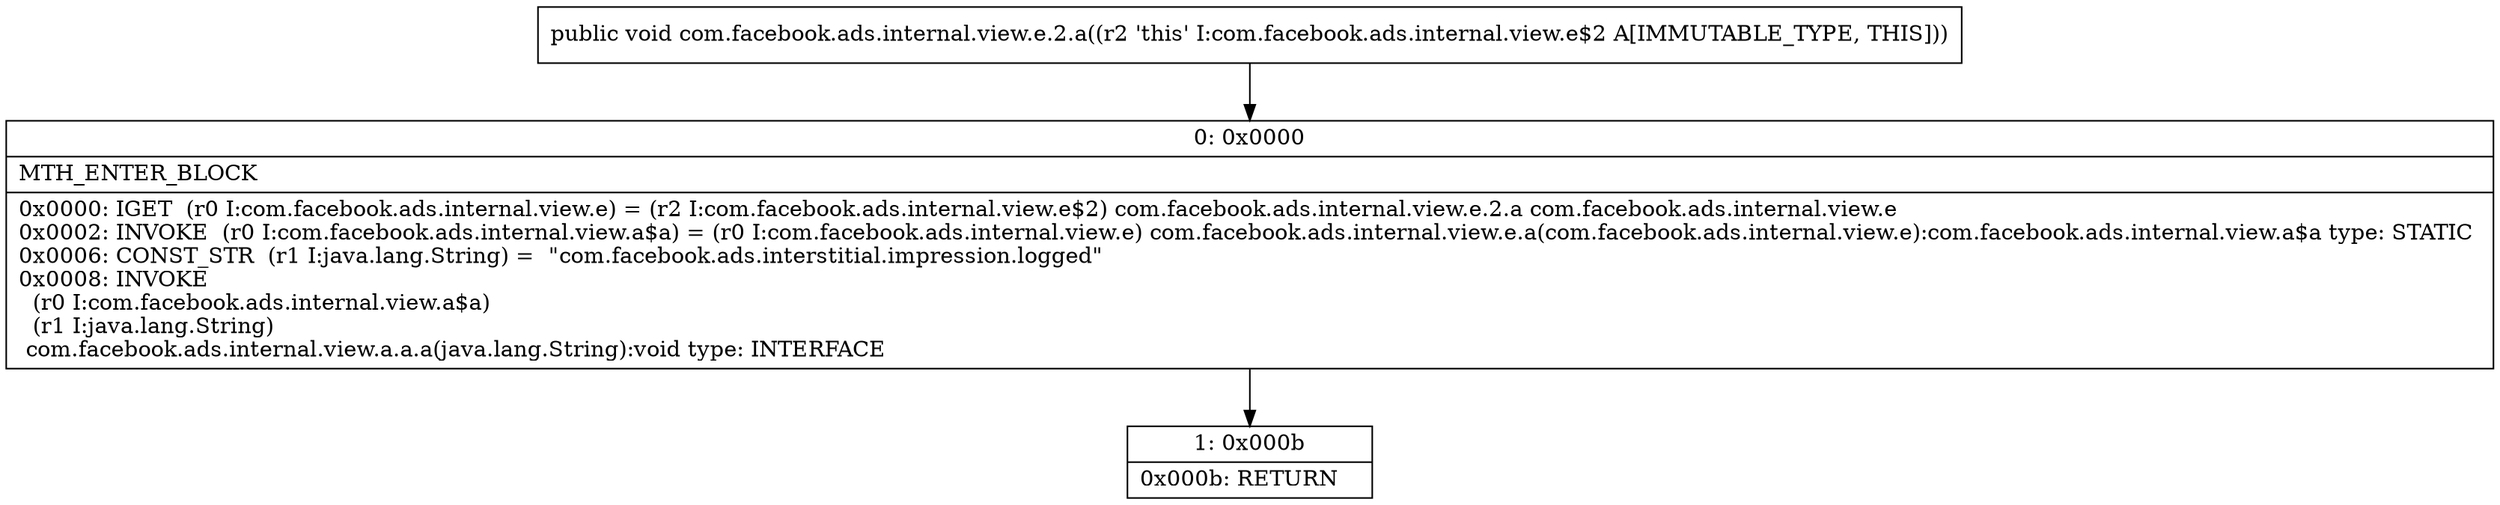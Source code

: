 digraph "CFG forcom.facebook.ads.internal.view.e.2.a()V" {
Node_0 [shape=record,label="{0\:\ 0x0000|MTH_ENTER_BLOCK\l|0x0000: IGET  (r0 I:com.facebook.ads.internal.view.e) = (r2 I:com.facebook.ads.internal.view.e$2) com.facebook.ads.internal.view.e.2.a com.facebook.ads.internal.view.e \l0x0002: INVOKE  (r0 I:com.facebook.ads.internal.view.a$a) = (r0 I:com.facebook.ads.internal.view.e) com.facebook.ads.internal.view.e.a(com.facebook.ads.internal.view.e):com.facebook.ads.internal.view.a$a type: STATIC \l0x0006: CONST_STR  (r1 I:java.lang.String) =  \"com.facebook.ads.interstitial.impression.logged\" \l0x0008: INVOKE  \l  (r0 I:com.facebook.ads.internal.view.a$a)\l  (r1 I:java.lang.String)\l com.facebook.ads.internal.view.a.a.a(java.lang.String):void type: INTERFACE \l}"];
Node_1 [shape=record,label="{1\:\ 0x000b|0x000b: RETURN   \l}"];
MethodNode[shape=record,label="{public void com.facebook.ads.internal.view.e.2.a((r2 'this' I:com.facebook.ads.internal.view.e$2 A[IMMUTABLE_TYPE, THIS])) }"];
MethodNode -> Node_0;
Node_0 -> Node_1;
}

